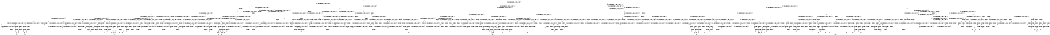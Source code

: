 digraph BCG {
size = "7, 10.5";
center = TRUE;
node [shape = circle];
0 [peripheries = 2];
0 -> 1 [label = "EX !0 !ATOMIC_EXCH_BRANCH (1, +0, FALSE, +0, 3, TRUE) !{}"];
0 -> 2 [label = "EX !2 !ATOMIC_EXCH_BRANCH (1, +0, TRUE, +0, 1, TRUE) !{}"];
0 -> 3 [label = "EX !1 !ATOMIC_EXCH_BRANCH (1, +1, TRUE, +0, 2, TRUE) !{}"];
1 -> 4 [label = "EX !2 !ATOMIC_EXCH_BRANCH (1, +0, TRUE, +0, 1, TRUE) !{0}"];
1 -> 5 [label = "EX !1 !ATOMIC_EXCH_BRANCH (1, +1, TRUE, +0, 2, TRUE) !{0}"];
1 -> 6 [label = "TERMINATE !0"];
2 -> 7 [label = "EX !2 !ATOMIC_EXCH_BRANCH (1, +0, TRUE, +0, 1, TRUE) !{0, 1, 2}"];
2 -> 8 [label = "EX !0 !ATOMIC_EXCH_BRANCH (1, +0, FALSE, +0, 3, TRUE) !{0, 1, 2}"];
2 -> 9 [label = "EX !1 !ATOMIC_EXCH_BRANCH (1, +1, TRUE, +0, 2, TRUE) !{0, 1, 2}"];
2 -> 10 [label = "EX !0 !ATOMIC_EXCH_BRANCH (1, +0, FALSE, +0, 3, TRUE) !{0, 1, 2}"];
3 -> 11 [label = "EX !0 !ATOMIC_EXCH_BRANCH (1, +0, FALSE, +0, 3, FALSE) !{0, 1}"];
3 -> 12 [label = "EX !2 !ATOMIC_EXCH_BRANCH (1, +0, TRUE, +0, 1, FALSE) !{0, 1}"];
3 -> 13 [label = "TERMINATE !1"];
3 -> 14 [label = "EX !0 !ATOMIC_EXCH_BRANCH (1, +0, FALSE, +0, 3, FALSE) !{0, 1}"];
4 -> 15 [label = "EX !2 !ATOMIC_EXCH_BRANCH (1, +0, TRUE, +0, 1, TRUE) !{0, 1, 2}"];
4 -> 16 [label = "EX !1 !ATOMIC_EXCH_BRANCH (1, +1, TRUE, +0, 2, TRUE) !{0, 1, 2}"];
4 -> 17 [label = "TERMINATE !0"];
5 -> 18 [label = "EX !2 !ATOMIC_EXCH_BRANCH (1, +0, TRUE, +0, 1, FALSE) !{0, 1}"];
5 -> 19 [label = "TERMINATE !0"];
5 -> 20 [label = "TERMINATE !1"];
6 -> 21 [label = "EX !2 !ATOMIC_EXCH_BRANCH (1, +0, TRUE, +0, 1, TRUE) !{}"];
6 -> 22 [label = "EX !1 !ATOMIC_EXCH_BRANCH (1, +1, TRUE, +0, 2, TRUE) !{}"];
7 -> 7 [label = "EX !2 !ATOMIC_EXCH_BRANCH (1, +0, TRUE, +0, 1, TRUE) !{0, 1, 2}"];
7 -> 8 [label = "EX !0 !ATOMIC_EXCH_BRANCH (1, +0, FALSE, +0, 3, TRUE) !{0, 1, 2}"];
7 -> 9 [label = "EX !1 !ATOMIC_EXCH_BRANCH (1, +1, TRUE, +0, 2, TRUE) !{0, 1, 2}"];
7 -> 10 [label = "EX !0 !ATOMIC_EXCH_BRANCH (1, +0, FALSE, +0, 3, TRUE) !{0, 1, 2}"];
8 -> 15 [label = "EX !2 !ATOMIC_EXCH_BRANCH (1, +0, TRUE, +0, 1, TRUE) !{0, 1, 2}"];
8 -> 16 [label = "EX !1 !ATOMIC_EXCH_BRANCH (1, +1, TRUE, +0, 2, TRUE) !{0, 1, 2}"];
8 -> 17 [label = "TERMINATE !0"];
9 -> 23 [label = "EX !2 !ATOMIC_EXCH_BRANCH (1, +0, TRUE, +0, 1, FALSE) !{0, 1, 2}"];
9 -> 24 [label = "EX !0 !ATOMIC_EXCH_BRANCH (1, +0, FALSE, +0, 3, FALSE) !{0, 1, 2}"];
9 -> 25 [label = "TERMINATE !1"];
9 -> 26 [label = "EX !0 !ATOMIC_EXCH_BRANCH (1, +0, FALSE, +0, 3, FALSE) !{0, 1, 2}"];
10 -> 27 [label = "EX !1 !ATOMIC_EXCH_BRANCH (1, +1, TRUE, +0, 2, TRUE) !{0, 1, 2}"];
10 -> 28 [label = "EX !2 !ATOMIC_EXCH_BRANCH (1, +0, TRUE, +0, 1, TRUE) !{0, 1, 2}"];
10 -> 29 [label = "EX !1 !ATOMIC_EXCH_BRANCH (1, +1, TRUE, +0, 2, TRUE) !{0, 1, 2}"];
10 -> 30 [label = "TERMINATE !0"];
11 -> 31 [label = "EX !0 !ATOMIC_EXCH_BRANCH (1, +1, TRUE, +0, 3, FALSE) !{0, 1}"];
11 -> 32 [label = "EX !2 !ATOMIC_EXCH_BRANCH (1, +0, TRUE, +0, 1, FALSE) !{0, 1}"];
11 -> 33 [label = "TERMINATE !1"];
11 -> 34 [label = "EX !0 !ATOMIC_EXCH_BRANCH (1, +1, TRUE, +0, 3, FALSE) !{0, 1}"];
12 -> 35 [label = "EX !0 !ATOMIC_EXCH_BRANCH (1, +0, FALSE, +0, 3, TRUE) !{0, 1, 2}"];
12 -> 36 [label = "TERMINATE !2"];
12 -> 37 [label = "TERMINATE !1"];
12 -> 38 [label = "EX !0 !ATOMIC_EXCH_BRANCH (1, +0, FALSE, +0, 3, TRUE) !{0, 1, 2}"];
13 -> 39 [label = "EX !0 !ATOMIC_EXCH_BRANCH (1, +0, FALSE, +0, 3, FALSE) !{0}"];
13 -> 40 [label = "EX !2 !ATOMIC_EXCH_BRANCH (1, +0, TRUE, +0, 1, FALSE) !{0}"];
13 -> 41 [label = "EX !0 !ATOMIC_EXCH_BRANCH (1, +0, FALSE, +0, 3, FALSE) !{0}"];
14 -> 34 [label = "EX !0 !ATOMIC_EXCH_BRANCH (1, +1, TRUE, +0, 3, FALSE) !{0, 1}"];
14 -> 42 [label = "EX !2 !ATOMIC_EXCH_BRANCH (1, +0, TRUE, +0, 1, FALSE) !{0, 1}"];
14 -> 43 [label = "TERMINATE !1"];
15 -> 15 [label = "EX !2 !ATOMIC_EXCH_BRANCH (1, +0, TRUE, +0, 1, TRUE) !{0, 1, 2}"];
15 -> 16 [label = "EX !1 !ATOMIC_EXCH_BRANCH (1, +1, TRUE, +0, 2, TRUE) !{0, 1, 2}"];
15 -> 17 [label = "TERMINATE !0"];
16 -> 44 [label = "EX !2 !ATOMIC_EXCH_BRANCH (1, +0, TRUE, +0, 1, FALSE) !{0, 1, 2}"];
16 -> 45 [label = "TERMINATE !0"];
16 -> 46 [label = "TERMINATE !1"];
17 -> 47 [label = "EX !2 !ATOMIC_EXCH_BRANCH (1, +0, TRUE, +0, 1, TRUE) !{1, 2}"];
17 -> 48 [label = "EX !1 !ATOMIC_EXCH_BRANCH (1, +1, TRUE, +0, 2, TRUE) !{1, 2}"];
17 -> 49 [label = "EX !1 !ATOMIC_EXCH_BRANCH (1, +1, TRUE, +0, 2, TRUE) !{1, 2}"];
18 -> 50 [label = "TERMINATE !0"];
18 -> 51 [label = "TERMINATE !2"];
18 -> 52 [label = "TERMINATE !1"];
19 -> 53 [label = "EX !2 !ATOMIC_EXCH_BRANCH (1, +0, TRUE, +0, 1, FALSE) !{1}"];
19 -> 54 [label = "TERMINATE !1"];
20 -> 55 [label = "EX !2 !ATOMIC_EXCH_BRANCH (1, +0, TRUE, +0, 1, FALSE) !{0}"];
20 -> 56 [label = "TERMINATE !0"];
21 -> 47 [label = "EX !2 !ATOMIC_EXCH_BRANCH (1, +0, TRUE, +0, 1, TRUE) !{1, 2}"];
21 -> 48 [label = "EX !1 !ATOMIC_EXCH_BRANCH (1, +1, TRUE, +0, 2, TRUE) !{1, 2}"];
21 -> 49 [label = "EX !1 !ATOMIC_EXCH_BRANCH (1, +1, TRUE, +0, 2, TRUE) !{1, 2}"];
22 -> 53 [label = "EX !2 !ATOMIC_EXCH_BRANCH (1, +0, TRUE, +0, 1, FALSE) !{1}"];
22 -> 54 [label = "TERMINATE !1"];
23 -> 35 [label = "EX !0 !ATOMIC_EXCH_BRANCH (1, +0, FALSE, +0, 3, TRUE) !{0, 1, 2}"];
23 -> 36 [label = "TERMINATE !2"];
23 -> 37 [label = "TERMINATE !1"];
23 -> 38 [label = "EX !0 !ATOMIC_EXCH_BRANCH (1, +0, FALSE, +0, 3, TRUE) !{0, 1, 2}"];
24 -> 57 [label = "EX !0 !ATOMIC_EXCH_BRANCH (1, +1, TRUE, +0, 3, FALSE) !{0, 1, 2}"];
24 -> 58 [label = "EX !2 !ATOMIC_EXCH_BRANCH (1, +0, TRUE, +0, 1, FALSE) !{0, 1, 2}"];
24 -> 59 [label = "TERMINATE !1"];
24 -> 60 [label = "EX !0 !ATOMIC_EXCH_BRANCH (1, +1, TRUE, +0, 3, FALSE) !{0, 1, 2}"];
25 -> 61 [label = "EX !2 !ATOMIC_EXCH_BRANCH (1, +0, TRUE, +0, 1, FALSE) !{0, 2}"];
25 -> 62 [label = "EX !0 !ATOMIC_EXCH_BRANCH (1, +0, FALSE, +0, 3, FALSE) !{0, 2}"];
25 -> 63 [label = "EX !0 !ATOMIC_EXCH_BRANCH (1, +0, FALSE, +0, 3, FALSE) !{0, 2}"];
26 -> 60 [label = "EX !0 !ATOMIC_EXCH_BRANCH (1, +1, TRUE, +0, 3, FALSE) !{0, 1, 2}"];
26 -> 64 [label = "EX !2 !ATOMIC_EXCH_BRANCH (1, +0, TRUE, +0, 1, FALSE) !{0, 1, 2}"];
26 -> 65 [label = "TERMINATE !1"];
27 -> 66 [label = "EX !2 !ATOMIC_EXCH_BRANCH (1, +0, TRUE, +0, 1, FALSE) !{0, 1, 2}"];
27 -> 67 [label = "EX !2 !ATOMIC_EXCH_BRANCH (1, +0, TRUE, +0, 1, FALSE) !{0, 1, 2}"];
27 -> 68 [label = "TERMINATE !0"];
27 -> 69 [label = "TERMINATE !1"];
28 -> 27 [label = "EX !1 !ATOMIC_EXCH_BRANCH (1, +1, TRUE, +0, 2, TRUE) !{0, 1, 2}"];
28 -> 28 [label = "EX !2 !ATOMIC_EXCH_BRANCH (1, +0, TRUE, +0, 1, TRUE) !{0, 1, 2}"];
28 -> 29 [label = "EX !1 !ATOMIC_EXCH_BRANCH (1, +1, TRUE, +0, 2, TRUE) !{0, 1, 2}"];
28 -> 30 [label = "TERMINATE !0"];
29 -> 70 [label = "EX !2 !ATOMIC_EXCH_BRANCH (1, +0, TRUE, +0, 1, FALSE) !{0, 1, 2}"];
29 -> 71 [label = "TERMINATE !0"];
29 -> 72 [label = "TERMINATE !1"];
30 -> 73 [label = "EX !2 !ATOMIC_EXCH_BRANCH (1, +0, TRUE, +0, 1, TRUE) !{1, 2}"];
30 -> 74 [label = "EX !1 !ATOMIC_EXCH_BRANCH (1, +1, TRUE, +0, 2, TRUE) !{1, 2}"];
31 -> 18 [label = "EX !2 !ATOMIC_EXCH_BRANCH (1, +0, TRUE, +0, 1, FALSE) !{0, 1}"];
31 -> 19 [label = "TERMINATE !0"];
31 -> 20 [label = "TERMINATE !1"];
32 -> 75 [label = "EX !0 !ATOMIC_EXCH_BRANCH (1, +1, TRUE, +0, 3, TRUE) !{0, 1, 2}"];
32 -> 76 [label = "TERMINATE !2"];
32 -> 77 [label = "TERMINATE !1"];
32 -> 78 [label = "EX !0 !ATOMIC_EXCH_BRANCH (1, +1, TRUE, +0, 3, TRUE) !{0, 1, 2}"];
33 -> 79 [label = "EX !0 !ATOMIC_EXCH_BRANCH (1, +1, TRUE, +0, 3, FALSE) !{0}"];
33 -> 80 [label = "EX !2 !ATOMIC_EXCH_BRANCH (1, +0, TRUE, +0, 1, FALSE) !{0}"];
33 -> 81 [label = "EX !0 !ATOMIC_EXCH_BRANCH (1, +1, TRUE, +0, 3, FALSE) !{0}"];
34 -> 82 [label = "EX !2 !ATOMIC_EXCH_BRANCH (1, +0, TRUE, +0, 1, FALSE) !{0, 1}"];
34 -> 83 [label = "TERMINATE !0"];
34 -> 84 [label = "TERMINATE !1"];
35 -> 50 [label = "TERMINATE !0"];
35 -> 51 [label = "TERMINATE !2"];
35 -> 52 [label = "TERMINATE !1"];
36 -> 85 [label = "EX !0 !ATOMIC_EXCH_BRANCH (1, +0, FALSE, +0, 3, TRUE) !{0, 1}"];
36 -> 86 [label = "TERMINATE !1"];
36 -> 87 [label = "EX !0 !ATOMIC_EXCH_BRANCH (1, +0, FALSE, +0, 3, TRUE) !{0, 1}"];
37 -> 88 [label = "EX !0 !ATOMIC_EXCH_BRANCH (1, +0, FALSE, +0, 3, TRUE) !{0, 2}"];
37 -> 89 [label = "TERMINATE !2"];
37 -> 90 [label = "EX !0 !ATOMIC_EXCH_BRANCH (1, +0, FALSE, +0, 3, TRUE) !{0, 2}"];
38 -> 91 [label = "TERMINATE !0"];
38 -> 92 [label = "TERMINATE !2"];
38 -> 93 [label = "TERMINATE !1"];
39 -> 79 [label = "EX !0 !ATOMIC_EXCH_BRANCH (1, +1, TRUE, +0, 3, FALSE) !{0}"];
39 -> 80 [label = "EX !2 !ATOMIC_EXCH_BRANCH (1, +0, TRUE, +0, 1, FALSE) !{0}"];
39 -> 81 [label = "EX !0 !ATOMIC_EXCH_BRANCH (1, +1, TRUE, +0, 3, FALSE) !{0}"];
40 -> 88 [label = "EX !0 !ATOMIC_EXCH_BRANCH (1, +0, FALSE, +0, 3, TRUE) !{0, 2}"];
40 -> 89 [label = "TERMINATE !2"];
40 -> 90 [label = "EX !0 !ATOMIC_EXCH_BRANCH (1, +0, FALSE, +0, 3, TRUE) !{0, 2}"];
41 -> 94 [label = "EX !2 !ATOMIC_EXCH_BRANCH (1, +0, TRUE, +0, 1, FALSE) !{0}"];
41 -> 81 [label = "EX !0 !ATOMIC_EXCH_BRANCH (1, +1, TRUE, +0, 3, FALSE) !{0}"];
42 -> 95 [label = "EX !0 !ATOMIC_EXCH_BRANCH (1, +1, TRUE, +0, 3, TRUE) !{0, 1, 2}"];
42 -> 96 [label = "TERMINATE !2"];
42 -> 97 [label = "TERMINATE !1"];
43 -> 98 [label = "EX !0 !ATOMIC_EXCH_BRANCH (1, +1, TRUE, +0, 3, FALSE) !{0}"];
43 -> 99 [label = "EX !2 !ATOMIC_EXCH_BRANCH (1, +0, TRUE, +0, 1, FALSE) !{0}"];
44 -> 50 [label = "TERMINATE !0"];
44 -> 51 [label = "TERMINATE !2"];
44 -> 52 [label = "TERMINATE !1"];
45 -> 100 [label = "EX !2 !ATOMIC_EXCH_BRANCH (1, +0, TRUE, +0, 1, FALSE) !{1, 2}"];
45 -> 101 [label = "TERMINATE !1"];
46 -> 102 [label = "EX !2 !ATOMIC_EXCH_BRANCH (1, +0, TRUE, +0, 1, FALSE) !{0, 2}"];
46 -> 103 [label = "TERMINATE !0"];
47 -> 47 [label = "EX !2 !ATOMIC_EXCH_BRANCH (1, +0, TRUE, +0, 1, TRUE) !{1, 2}"];
47 -> 48 [label = "EX !1 !ATOMIC_EXCH_BRANCH (1, +1, TRUE, +0, 2, TRUE) !{1, 2}"];
47 -> 49 [label = "EX !1 !ATOMIC_EXCH_BRANCH (1, +1, TRUE, +0, 2, TRUE) !{1, 2}"];
48 -> 100 [label = "EX !2 !ATOMIC_EXCH_BRANCH (1, +0, TRUE, +0, 1, FALSE) !{1, 2}"];
48 -> 101 [label = "TERMINATE !1"];
49 -> 104 [label = "EX !2 !ATOMIC_EXCH_BRANCH (1, +0, TRUE, +0, 1, FALSE) !{1, 2}"];
49 -> 105 [label = "EX !2 !ATOMIC_EXCH_BRANCH (1, +0, TRUE, +0, 1, FALSE) !{1, 2}"];
49 -> 106 [label = "TERMINATE !1"];
50 -> 107 [label = "TERMINATE !2"];
50 -> 108 [label = "TERMINATE !1"];
51 -> 109 [label = "TERMINATE !0"];
51 -> 110 [label = "TERMINATE !1"];
52 -> 111 [label = "TERMINATE !0"];
52 -> 112 [label = "TERMINATE !2"];
53 -> 107 [label = "TERMINATE !2"];
53 -> 108 [label = "TERMINATE !1"];
54 -> 113 [label = "EX !2 !ATOMIC_EXCH_BRANCH (1, +0, TRUE, +0, 1, FALSE) !{}"];
55 -> 111 [label = "TERMINATE !0"];
55 -> 112 [label = "TERMINATE !2"];
56 -> 113 [label = "EX !2 !ATOMIC_EXCH_BRANCH (1, +0, TRUE, +0, 1, FALSE) !{}"];
57 -> 44 [label = "EX !2 !ATOMIC_EXCH_BRANCH (1, +0, TRUE, +0, 1, FALSE) !{0, 1, 2}"];
57 -> 45 [label = "TERMINATE !0"];
57 -> 46 [label = "TERMINATE !1"];
58 -> 75 [label = "EX !0 !ATOMIC_EXCH_BRANCH (1, +1, TRUE, +0, 3, TRUE) !{0, 1, 2}"];
58 -> 76 [label = "TERMINATE !2"];
58 -> 77 [label = "TERMINATE !1"];
58 -> 78 [label = "EX !0 !ATOMIC_EXCH_BRANCH (1, +1, TRUE, +0, 3, TRUE) !{0, 1, 2}"];
59 -> 114 [label = "EX !0 !ATOMIC_EXCH_BRANCH (1, +1, TRUE, +0, 3, FALSE) !{0, 2}"];
59 -> 115 [label = "EX !2 !ATOMIC_EXCH_BRANCH (1, +0, TRUE, +0, 1, FALSE) !{0, 2}"];
59 -> 116 [label = "EX !0 !ATOMIC_EXCH_BRANCH (1, +1, TRUE, +0, 3, FALSE) !{0, 2}"];
60 -> 70 [label = "EX !2 !ATOMIC_EXCH_BRANCH (1, +0, TRUE, +0, 1, FALSE) !{0, 1, 2}"];
60 -> 71 [label = "TERMINATE !0"];
60 -> 72 [label = "TERMINATE !1"];
61 -> 88 [label = "EX !0 !ATOMIC_EXCH_BRANCH (1, +0, FALSE, +0, 3, TRUE) !{0, 2}"];
61 -> 89 [label = "TERMINATE !2"];
61 -> 90 [label = "EX !0 !ATOMIC_EXCH_BRANCH (1, +0, FALSE, +0, 3, TRUE) !{0, 2}"];
62 -> 114 [label = "EX !0 !ATOMIC_EXCH_BRANCH (1, +1, TRUE, +0, 3, FALSE) !{0, 2}"];
62 -> 115 [label = "EX !2 !ATOMIC_EXCH_BRANCH (1, +0, TRUE, +0, 1, FALSE) !{0, 2}"];
62 -> 116 [label = "EX !0 !ATOMIC_EXCH_BRANCH (1, +1, TRUE, +0, 3, FALSE) !{0, 2}"];
63 -> 117 [label = "EX !2 !ATOMIC_EXCH_BRANCH (1, +0, TRUE, +0, 1, FALSE) !{0, 2}"];
63 -> 116 [label = "EX !0 !ATOMIC_EXCH_BRANCH (1, +1, TRUE, +0, 3, FALSE) !{0, 2}"];
63 -> 118 [label = "EX !2 !ATOMIC_EXCH_BRANCH (1, +0, TRUE, +0, 1, FALSE) !{0, 2}"];
64 -> 78 [label = "EX !0 !ATOMIC_EXCH_BRANCH (1, +1, TRUE, +0, 3, TRUE) !{0, 1, 2}"];
64 -> 119 [label = "TERMINATE !2"];
64 -> 120 [label = "TERMINATE !1"];
65 -> 121 [label = "EX !0 !ATOMIC_EXCH_BRANCH (1, +1, TRUE, +0, 3, FALSE) !{0, 2}"];
65 -> 122 [label = "EX !2 !ATOMIC_EXCH_BRANCH (1, +0, TRUE, +0, 1, FALSE) !{0, 2}"];
66 -> 123 [label = "TERMINATE !0"];
66 -> 124 [label = "TERMINATE !2"];
66 -> 125 [label = "TERMINATE !1"];
67 -> 126 [label = "TERMINATE !0"];
67 -> 127 [label = "TERMINATE !2"];
67 -> 128 [label = "TERMINATE !1"];
68 -> 129 [label = "EX !2 !ATOMIC_EXCH_BRANCH (1, +0, TRUE, +0, 1, FALSE) !{1, 2}"];
68 -> 130 [label = "TERMINATE !1"];
69 -> 131 [label = "EX !2 !ATOMIC_EXCH_BRANCH (1, +0, TRUE, +0, 1, FALSE) !{0, 2}"];
69 -> 132 [label = "TERMINATE !0"];
70 -> 91 [label = "TERMINATE !0"];
70 -> 92 [label = "TERMINATE !2"];
70 -> 93 [label = "TERMINATE !1"];
71 -> 133 [label = "EX !2 !ATOMIC_EXCH_BRANCH (1, +0, TRUE, +0, 1, FALSE) !{1, 2}"];
71 -> 134 [label = "TERMINATE !1"];
72 -> 135 [label = "EX !2 !ATOMIC_EXCH_BRANCH (1, +0, TRUE, +0, 1, FALSE) !{0, 2}"];
72 -> 136 [label = "TERMINATE !0"];
73 -> 73 [label = "EX !2 !ATOMIC_EXCH_BRANCH (1, +0, TRUE, +0, 1, TRUE) !{1, 2}"];
73 -> 74 [label = "EX !1 !ATOMIC_EXCH_BRANCH (1, +1, TRUE, +0, 2, TRUE) !{1, 2}"];
74 -> 133 [label = "EX !2 !ATOMIC_EXCH_BRANCH (1, +0, TRUE, +0, 1, FALSE) !{1, 2}"];
74 -> 134 [label = "TERMINATE !1"];
75 -> 137 [label = "TERMINATE !0"];
75 -> 138 [label = "TERMINATE !2"];
75 -> 139 [label = "TERMINATE !1"];
76 -> 140 [label = "EX !0 !ATOMIC_EXCH_BRANCH (1, +1, TRUE, +0, 3, TRUE) !{0, 1}"];
76 -> 141 [label = "TERMINATE !1"];
76 -> 142 [label = "EX !0 !ATOMIC_EXCH_BRANCH (1, +1, TRUE, +0, 3, TRUE) !{0, 1}"];
77 -> 143 [label = "EX !0 !ATOMIC_EXCH_BRANCH (1, +1, TRUE, +0, 3, TRUE) !{0, 2}"];
77 -> 144 [label = "TERMINATE !2"];
77 -> 145 [label = "EX !0 !ATOMIC_EXCH_BRANCH (1, +1, TRUE, +0, 3, TRUE) !{0, 2}"];
78 -> 146 [label = "TERMINATE !0"];
78 -> 147 [label = "TERMINATE !2"];
78 -> 148 [label = "TERMINATE !1"];
79 -> 55 [label = "EX !2 !ATOMIC_EXCH_BRANCH (1, +0, TRUE, +0, 1, FALSE) !{0}"];
79 -> 56 [label = "TERMINATE !0"];
80 -> 143 [label = "EX !0 !ATOMIC_EXCH_BRANCH (1, +1, TRUE, +0, 3, TRUE) !{0, 2}"];
80 -> 144 [label = "TERMINATE !2"];
80 -> 145 [label = "EX !0 !ATOMIC_EXCH_BRANCH (1, +1, TRUE, +0, 3, TRUE) !{0, 2}"];
81 -> 149 [label = "EX !2 !ATOMIC_EXCH_BRANCH (1, +0, TRUE, +0, 1, FALSE) !{0}"];
81 -> 150 [label = "TERMINATE !0"];
82 -> 151 [label = "TERMINATE !0"];
82 -> 152 [label = "TERMINATE !2"];
82 -> 153 [label = "TERMINATE !1"];
83 -> 154 [label = "EX !2 !ATOMIC_EXCH_BRANCH (1, +0, TRUE, +0, 1, FALSE) !{1}"];
83 -> 155 [label = "TERMINATE !1"];
84 -> 156 [label = "EX !2 !ATOMIC_EXCH_BRANCH (1, +0, TRUE, +0, 1, FALSE) !{0}"];
84 -> 157 [label = "TERMINATE !0"];
85 -> 109 [label = "TERMINATE !0"];
85 -> 110 [label = "TERMINATE !1"];
86 -> 158 [label = "EX !0 !ATOMIC_EXCH_BRANCH (1, +0, FALSE, +0, 3, TRUE) !{0}"];
86 -> 159 [label = "EX !0 !ATOMIC_EXCH_BRANCH (1, +0, FALSE, +0, 3, TRUE) !{0}"];
87 -> 160 [label = "TERMINATE !0"];
87 -> 161 [label = "TERMINATE !1"];
88 -> 111 [label = "TERMINATE !0"];
88 -> 112 [label = "TERMINATE !2"];
89 -> 158 [label = "EX !0 !ATOMIC_EXCH_BRANCH (1, +0, FALSE, +0, 3, TRUE) !{0}"];
89 -> 159 [label = "EX !0 !ATOMIC_EXCH_BRANCH (1, +0, FALSE, +0, 3, TRUE) !{0}"];
90 -> 162 [label = "TERMINATE !0"];
90 -> 163 [label = "TERMINATE !2"];
91 -> 164 [label = "TERMINATE !2"];
91 -> 165 [label = "TERMINATE !1"];
92 -> 166 [label = "TERMINATE !0"];
92 -> 167 [label = "TERMINATE !1"];
93 -> 168 [label = "TERMINATE !0"];
93 -> 169 [label = "TERMINATE !2"];
94 -> 170 [label = "EX !0 !ATOMIC_EXCH_BRANCH (1, +1, TRUE, +0, 3, TRUE) !{0, 2}"];
94 -> 171 [label = "TERMINATE !2"];
95 -> 172 [label = "TERMINATE !0"];
95 -> 173 [label = "TERMINATE !2"];
95 -> 174 [label = "TERMINATE !1"];
96 -> 142 [label = "EX !0 !ATOMIC_EXCH_BRANCH (1, +1, TRUE, +0, 3, TRUE) !{0, 1}"];
96 -> 175 [label = "TERMINATE !1"];
97 -> 176 [label = "EX !0 !ATOMIC_EXCH_BRANCH (1, +1, TRUE, +0, 3, TRUE) !{0, 2}"];
97 -> 177 [label = "TERMINATE !2"];
98 -> 156 [label = "EX !2 !ATOMIC_EXCH_BRANCH (1, +0, TRUE, +0, 1, FALSE) !{0}"];
98 -> 157 [label = "TERMINATE !0"];
99 -> 176 [label = "EX !0 !ATOMIC_EXCH_BRANCH (1, +1, TRUE, +0, 3, TRUE) !{0, 2}"];
99 -> 177 [label = "TERMINATE !2"];
100 -> 107 [label = "TERMINATE !2"];
100 -> 108 [label = "TERMINATE !1"];
101 -> 178 [label = "EX !2 !ATOMIC_EXCH_BRANCH (1, +0, TRUE, +0, 1, FALSE) !{2}"];
101 -> 179 [label = "EX !2 !ATOMIC_EXCH_BRANCH (1, +0, TRUE, +0, 1, FALSE) !{2}"];
102 -> 111 [label = "TERMINATE !0"];
102 -> 112 [label = "TERMINATE !2"];
103 -> 178 [label = "EX !2 !ATOMIC_EXCH_BRANCH (1, +0, TRUE, +0, 1, FALSE) !{2}"];
103 -> 179 [label = "EX !2 !ATOMIC_EXCH_BRANCH (1, +0, TRUE, +0, 1, FALSE) !{2}"];
104 -> 180 [label = "TERMINATE !2"];
104 -> 181 [label = "TERMINATE !1"];
105 -> 182 [label = "TERMINATE !2"];
105 -> 183 [label = "TERMINATE !1"];
106 -> 184 [label = "EX !2 !ATOMIC_EXCH_BRANCH (1, +0, TRUE, +0, 1, FALSE) !{2}"];
107 -> 185 [label = "TERMINATE !1"];
108 -> 186 [label = "TERMINATE !2"];
109 -> 185 [label = "TERMINATE !1"];
110 -> 187 [label = "TERMINATE !0"];
111 -> 186 [label = "TERMINATE !2"];
112 -> 187 [label = "TERMINATE !0"];
113 -> 186 [label = "TERMINATE !2"];
114 -> 102 [label = "EX !2 !ATOMIC_EXCH_BRANCH (1, +0, TRUE, +0, 1, FALSE) !{0, 2}"];
114 -> 103 [label = "TERMINATE !0"];
115 -> 143 [label = "EX !0 !ATOMIC_EXCH_BRANCH (1, +1, TRUE, +0, 3, TRUE) !{0, 2}"];
115 -> 144 [label = "TERMINATE !2"];
115 -> 145 [label = "EX !0 !ATOMIC_EXCH_BRANCH (1, +1, TRUE, +0, 3, TRUE) !{0, 2}"];
116 -> 188 [label = "EX !2 !ATOMIC_EXCH_BRANCH (1, +0, TRUE, +0, 1, FALSE) !{0, 2}"];
116 -> 189 [label = "EX !2 !ATOMIC_EXCH_BRANCH (1, +0, TRUE, +0, 1, FALSE) !{0, 2}"];
116 -> 190 [label = "TERMINATE !0"];
117 -> 191 [label = "EX !0 !ATOMIC_EXCH_BRANCH (1, +1, TRUE, +0, 3, TRUE) !{0, 2}"];
117 -> 192 [label = "TERMINATE !2"];
117 -> 145 [label = "EX !0 !ATOMIC_EXCH_BRANCH (1, +1, TRUE, +0, 3, TRUE) !{0, 2}"];
118 -> 145 [label = "EX !0 !ATOMIC_EXCH_BRANCH (1, +1, TRUE, +0, 3, TRUE) !{0, 2}"];
118 -> 193 [label = "TERMINATE !2"];
119 -> 194 [label = "EX !0 !ATOMIC_EXCH_BRANCH (1, +1, TRUE, +0, 3, TRUE) !{0, 1}"];
119 -> 195 [label = "TERMINATE !1"];
120 -> 196 [label = "EX !0 !ATOMIC_EXCH_BRANCH (1, +1, TRUE, +0, 3, TRUE) !{0, 2}"];
120 -> 197 [label = "TERMINATE !2"];
121 -> 135 [label = "EX !2 !ATOMIC_EXCH_BRANCH (1, +0, TRUE, +0, 1, FALSE) !{0, 2}"];
121 -> 136 [label = "TERMINATE !0"];
122 -> 196 [label = "EX !0 !ATOMIC_EXCH_BRANCH (1, +1, TRUE, +0, 3, TRUE) !{0, 2}"];
122 -> 197 [label = "TERMINATE !2"];
123 -> 198 [label = "TERMINATE !2"];
123 -> 199 [label = "TERMINATE !1"];
124 -> 200 [label = "TERMINATE !0"];
124 -> 201 [label = "TERMINATE !1"];
125 -> 202 [label = "TERMINATE !0"];
125 -> 203 [label = "TERMINATE !2"];
126 -> 204 [label = "TERMINATE !2"];
126 -> 205 [label = "TERMINATE !1"];
127 -> 206 [label = "TERMINATE !0"];
127 -> 207 [label = "TERMINATE !1"];
128 -> 208 [label = "TERMINATE !0"];
128 -> 209 [label = "TERMINATE !2"];
129 -> 204 [label = "TERMINATE !2"];
129 -> 205 [label = "TERMINATE !1"];
130 -> 210 [label = "EX !2 !ATOMIC_EXCH_BRANCH (1, +0, TRUE, +0, 1, FALSE) !{2}"];
131 -> 208 [label = "TERMINATE !0"];
131 -> 209 [label = "TERMINATE !2"];
132 -> 210 [label = "EX !2 !ATOMIC_EXCH_BRANCH (1, +0, TRUE, +0, 1, FALSE) !{2}"];
133 -> 164 [label = "TERMINATE !2"];
133 -> 165 [label = "TERMINATE !1"];
134 -> 211 [label = "EX !2 !ATOMIC_EXCH_BRANCH (1, +0, TRUE, +0, 1, FALSE) !{2}"];
135 -> 168 [label = "TERMINATE !0"];
135 -> 169 [label = "TERMINATE !2"];
136 -> 211 [label = "EX !2 !ATOMIC_EXCH_BRANCH (1, +0, TRUE, +0, 1, FALSE) !{2}"];
137 -> 212 [label = "TERMINATE !2"];
137 -> 213 [label = "TERMINATE !1"];
138 -> 214 [label = "TERMINATE !0"];
138 -> 215 [label = "TERMINATE !1"];
139 -> 216 [label = "TERMINATE !0"];
139 -> 217 [label = "TERMINATE !2"];
140 -> 214 [label = "TERMINATE !0"];
140 -> 215 [label = "TERMINATE !1"];
141 -> 218 [label = "EX !0 !ATOMIC_EXCH_BRANCH (1, +1, TRUE, +0, 3, TRUE) !{0}"];
141 -> 219 [label = "EX !0 !ATOMIC_EXCH_BRANCH (1, +1, TRUE, +0, 3, TRUE) !{0}"];
142 -> 220 [label = "TERMINATE !0"];
142 -> 221 [label = "TERMINATE !1"];
143 -> 216 [label = "TERMINATE !0"];
143 -> 217 [label = "TERMINATE !2"];
144 -> 218 [label = "EX !0 !ATOMIC_EXCH_BRANCH (1, +1, TRUE, +0, 3, TRUE) !{0}"];
144 -> 219 [label = "EX !0 !ATOMIC_EXCH_BRANCH (1, +1, TRUE, +0, 3, TRUE) !{0}"];
145 -> 222 [label = "TERMINATE !0"];
145 -> 223 [label = "TERMINATE !2"];
146 -> 224 [label = "TERMINATE !2"];
146 -> 225 [label = "TERMINATE !1"];
147 -> 226 [label = "TERMINATE !0"];
147 -> 227 [label = "TERMINATE !1"];
148 -> 228 [label = "TERMINATE !0"];
148 -> 229 [label = "TERMINATE !2"];
149 -> 230 [label = "TERMINATE !0"];
149 -> 231 [label = "TERMINATE !2"];
150 -> 232 [label = "EX !2 !ATOMIC_EXCH_BRANCH (1, +0, TRUE, +0, 1, FALSE) !{}"];
151 -> 233 [label = "TERMINATE !2"];
151 -> 234 [label = "TERMINATE !1"];
152 -> 160 [label = "TERMINATE !0"];
152 -> 161 [label = "TERMINATE !1"];
153 -> 235 [label = "TERMINATE !0"];
153 -> 236 [label = "TERMINATE !2"];
154 -> 233 [label = "TERMINATE !2"];
154 -> 234 [label = "TERMINATE !1"];
155 -> 237 [label = "EX !2 !ATOMIC_EXCH_BRANCH (1, +0, TRUE, +0, 1, FALSE) !{}"];
156 -> 235 [label = "TERMINATE !0"];
156 -> 236 [label = "TERMINATE !2"];
157 -> 237 [label = "EX !2 !ATOMIC_EXCH_BRANCH (1, +0, TRUE, +0, 1, FALSE) !{}"];
158 -> 187 [label = "TERMINATE !0"];
159 -> 238 [label = "TERMINATE !0"];
160 -> 239 [label = "TERMINATE !1"];
161 -> 240 [label = "TERMINATE !0"];
162 -> 241 [label = "TERMINATE !2"];
163 -> 242 [label = "TERMINATE !0"];
164 -> 243 [label = "TERMINATE !1"];
165 -> 244 [label = "TERMINATE !2"];
166 -> 243 [label = "TERMINATE !1"];
167 -> 245 [label = "TERMINATE !0"];
168 -> 244 [label = "TERMINATE !2"];
169 -> 245 [label = "TERMINATE !0"];
170 -> 246 [label = "TERMINATE !0"];
170 -> 247 [label = "TERMINATE !2"];
171 -> 219 [label = "EX !0 !ATOMIC_EXCH_BRANCH (1, +1, TRUE, +0, 3, TRUE) !{0}"];
172 -> 248 [label = "TERMINATE !2"];
172 -> 249 [label = "TERMINATE !1"];
173 -> 220 [label = "TERMINATE !0"];
173 -> 221 [label = "TERMINATE !1"];
174 -> 250 [label = "TERMINATE !0"];
174 -> 251 [label = "TERMINATE !2"];
175 -> 252 [label = "EX !0 !ATOMIC_EXCH_BRANCH (1, +1, TRUE, +0, 3, TRUE) !{0}"];
176 -> 250 [label = "TERMINATE !0"];
176 -> 251 [label = "TERMINATE !2"];
177 -> 252 [label = "EX !0 !ATOMIC_EXCH_BRANCH (1, +1, TRUE, +0, 3, TRUE) !{0}"];
178 -> 186 [label = "TERMINATE !2"];
179 -> 253 [label = "TERMINATE !2"];
180 -> 254 [label = "TERMINATE !1"];
181 -> 255 [label = "TERMINATE !2"];
182 -> 256 [label = "TERMINATE !1"];
183 -> 257 [label = "TERMINATE !2"];
184 -> 257 [label = "TERMINATE !2"];
185 -> 258 [label = "exit"];
186 -> 258 [label = "exit"];
187 -> 258 [label = "exit"];
188 -> 259 [label = "TERMINATE !0"];
188 -> 260 [label = "TERMINATE !2"];
189 -> 162 [label = "TERMINATE !0"];
189 -> 163 [label = "TERMINATE !2"];
190 -> 261 [label = "EX !2 !ATOMIC_EXCH_BRANCH (1, +0, TRUE, +0, 1, FALSE) !{2}"];
191 -> 262 [label = "TERMINATE !0"];
191 -> 263 [label = "TERMINATE !2"];
192 -> 264 [label = "EX !0 !ATOMIC_EXCH_BRANCH (1, +1, TRUE, +0, 3, TRUE) !{0}"];
193 -> 265 [label = "EX !0 !ATOMIC_EXCH_BRANCH (1, +1, TRUE, +0, 3, TRUE) !{0}"];
194 -> 226 [label = "TERMINATE !0"];
194 -> 227 [label = "TERMINATE !1"];
195 -> 266 [label = "EX !0 !ATOMIC_EXCH_BRANCH (1, +1, TRUE, +0, 3, TRUE) !{0}"];
196 -> 228 [label = "TERMINATE !0"];
196 -> 229 [label = "TERMINATE !2"];
197 -> 266 [label = "EX !0 !ATOMIC_EXCH_BRANCH (1, +1, TRUE, +0, 3, TRUE) !{0}"];
198 -> 267 [label = "TERMINATE !1"];
199 -> 268 [label = "TERMINATE !2"];
200 -> 267 [label = "TERMINATE !1"];
201 -> 269 [label = "TERMINATE !0"];
202 -> 268 [label = "TERMINATE !2"];
203 -> 269 [label = "TERMINATE !0"];
204 -> 270 [label = "TERMINATE !1"];
205 -> 271 [label = "TERMINATE !2"];
206 -> 270 [label = "TERMINATE !1"];
207 -> 272 [label = "TERMINATE !0"];
208 -> 271 [label = "TERMINATE !2"];
209 -> 272 [label = "TERMINATE !0"];
210 -> 271 [label = "TERMINATE !2"];
211 -> 244 [label = "TERMINATE !2"];
212 -> 273 [label = "TERMINATE !1"];
213 -> 274 [label = "TERMINATE !2"];
214 -> 273 [label = "TERMINATE !1"];
215 -> 275 [label = "TERMINATE !0"];
216 -> 274 [label = "TERMINATE !2"];
217 -> 275 [label = "TERMINATE !0"];
218 -> 275 [label = "TERMINATE !0"];
219 -> 276 [label = "TERMINATE !0"];
220 -> 277 [label = "TERMINATE !1"];
221 -> 278 [label = "TERMINATE !0"];
222 -> 279 [label = "TERMINATE !2"];
223 -> 280 [label = "TERMINATE !0"];
224 -> 281 [label = "TERMINATE !1"];
225 -> 282 [label = "TERMINATE !2"];
226 -> 281 [label = "TERMINATE !1"];
227 -> 283 [label = "TERMINATE !0"];
228 -> 282 [label = "TERMINATE !2"];
229 -> 283 [label = "TERMINATE !0"];
230 -> 284 [label = "TERMINATE !2"];
231 -> 238 [label = "TERMINATE !0"];
232 -> 284 [label = "TERMINATE !2"];
233 -> 239 [label = "TERMINATE !1"];
234 -> 285 [label = "TERMINATE !2"];
235 -> 285 [label = "TERMINATE !2"];
236 -> 240 [label = "TERMINATE !0"];
237 -> 285 [label = "TERMINATE !2"];
238 -> 286 [label = "exit"];
239 -> 287 [label = "exit"];
240 -> 287 [label = "exit"];
241 -> 288 [label = "exit"];
242 -> 288 [label = "exit"];
243 -> 289 [label = "exit"];
244 -> 289 [label = "exit"];
245 -> 289 [label = "exit"];
246 -> 290 [label = "TERMINATE !2"];
247 -> 276 [label = "TERMINATE !0"];
248 -> 277 [label = "TERMINATE !1"];
249 -> 291 [label = "TERMINATE !2"];
250 -> 291 [label = "TERMINATE !2"];
251 -> 278 [label = "TERMINATE !0"];
252 -> 278 [label = "TERMINATE !0"];
253 -> 292 [label = "exit"];
254 -> 293 [label = "exit"];
255 -> 293 [label = "exit"];
256 -> 294 [label = "exit"];
257 -> 294 [label = "exit"];
259 -> 295 [label = "TERMINATE !2"];
260 -> 296 [label = "TERMINATE !0"];
261 -> 241 [label = "TERMINATE !2"];
262 -> 297 [label = "TERMINATE !2"];
263 -> 298 [label = "TERMINATE !0"];
264 -> 298 [label = "TERMINATE !0"];
265 -> 280 [label = "TERMINATE !0"];
266 -> 283 [label = "TERMINATE !0"];
267 -> 299 [label = "exit"];
268 -> 299 [label = "exit"];
269 -> 299 [label = "exit"];
270 -> 300 [label = "exit"];
271 -> 300 [label = "exit"];
272 -> 300 [label = "exit"];
273 -> 258 [label = "exit"];
274 -> 258 [label = "exit"];
275 -> 258 [label = "exit"];
276 -> 286 [label = "exit"];
277 -> 287 [label = "exit"];
278 -> 287 [label = "exit"];
279 -> 288 [label = "exit"];
280 -> 288 [label = "exit"];
281 -> 289 [label = "exit"];
282 -> 289 [label = "exit"];
283 -> 289 [label = "exit"];
284 -> 286 [label = "exit"];
285 -> 287 [label = "exit"];
290 -> 286 [label = "exit"];
291 -> 287 [label = "exit"];
295 -> 301 [label = "exit"];
296 -> 301 [label = "exit"];
297 -> 301 [label = "exit"];
298 -> 301 [label = "exit"];
}
